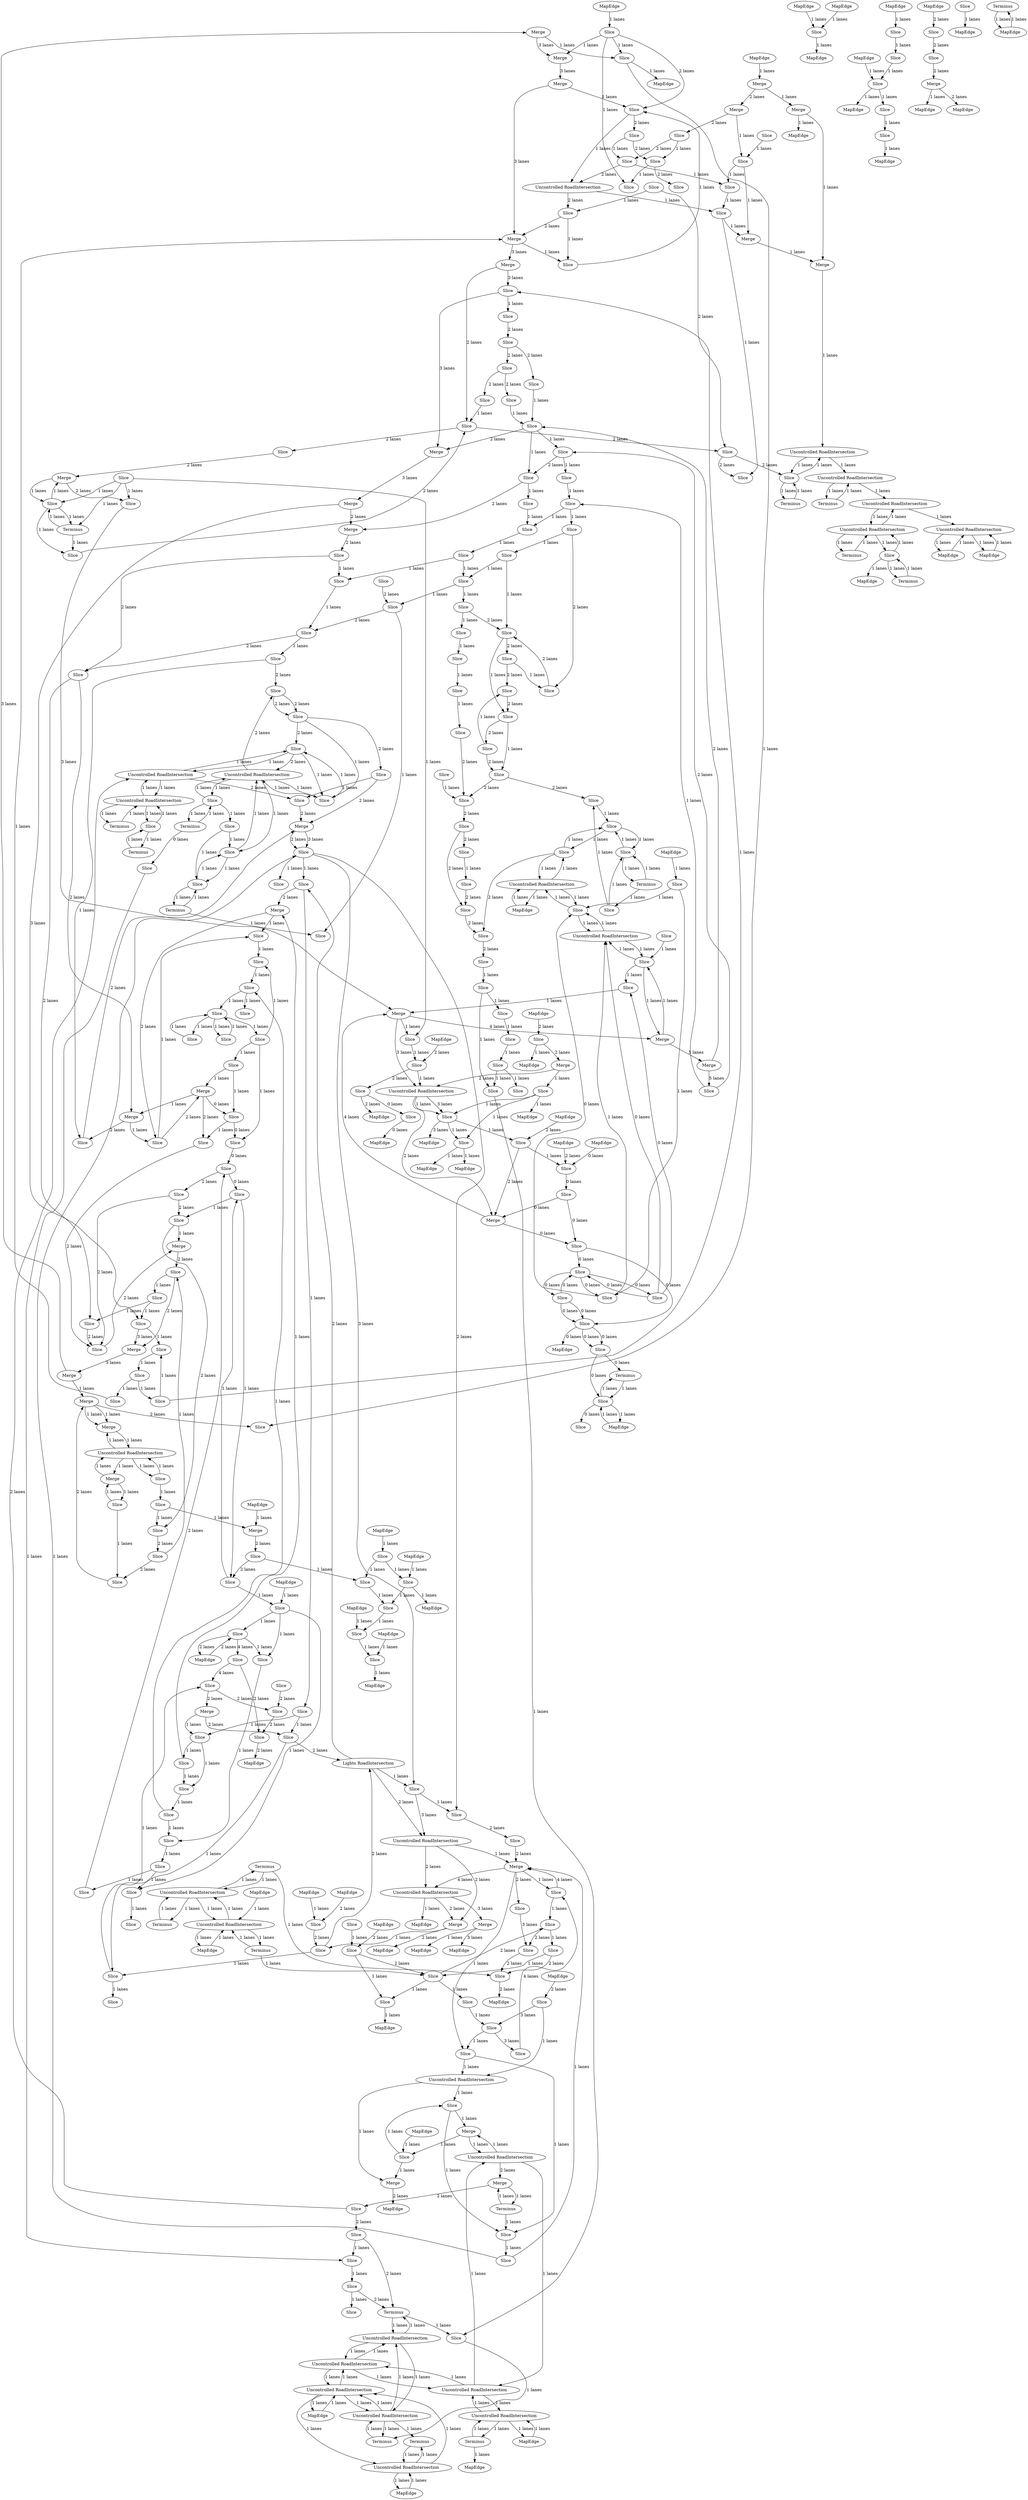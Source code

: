 digraph {
    0 [ label = "Merge" ]
    1 [ label = "MapEdge" ]
    2 [ label = "Merge" ]
    3 [ label = "Slice" ]
    4 [ label = "Lights RoadIntersection" ]
    5 [ label = "Merge" ]
    6 [ label = "Merge" ]
    7 [ label = "Merge" ]
    8 [ label = "Slice" ]
    9 [ label = "MapEdge" ]
    10 [ label = "Uncontrolled RoadIntersection" ]
    11 [ label = "Slice" ]
    12 [ label = "Slice" ]
    13 [ label = "Uncontrolled RoadIntersection" ]
    14 [ label = "Merge" ]
    15 [ label = "MapEdge" ]
    16 [ label = "MapEdge" ]
    17 [ label = "MapEdge" ]
    18 [ label = "Terminus" ]
    19 [ label = "MapEdge" ]
    20 [ label = "Slice" ]
    21 [ label = "Slice" ]
    22 [ label = "MapEdge" ]
    23 [ label = "Merge" ]
    24 [ label = "Uncontrolled RoadIntersection" ]
    25 [ label = "MapEdge" ]
    26 [ label = "Merge" ]
    27 [ label = "Slice" ]
    28 [ label = "MapEdge" ]
    29 [ label = "Slice" ]
    30 [ label = "Merge" ]
    31 [ label = "Terminus" ]
    32 [ label = "Merge" ]
    33 [ label = "Slice" ]
    34 [ label = "Uncontrolled RoadIntersection" ]
    35 [ label = "Terminus" ]
    36 [ label = "Merge" ]
    37 [ label = "Merge" ]
    38 [ label = "Uncontrolled RoadIntersection" ]
    39 [ label = "Terminus" ]
    40 [ label = "Uncontrolled RoadIntersection" ]
    41 [ label = "Terminus" ]
    42 [ label = "Merge" ]
    43 [ label = "Slice" ]
    44 [ label = "Slice" ]
    45 [ label = "Merge" ]
    46 [ label = "Terminus" ]
    47 [ label = "MapEdge" ]
    48 [ label = "Uncontrolled RoadIntersection" ]
    49 [ label = "Merge" ]
    50 [ label = "Slice" ]
    51 [ label = "Slice" ]
    52 [ label = "Merge" ]
    53 [ label = "Slice" ]
    54 [ label = "Slice" ]
    55 [ label = "Merge" ]
    56 [ label = "Slice" ]
    57 [ label = "Merge" ]
    58 [ label = "Merge" ]
    59 [ label = "Slice" ]
    60 [ label = "Slice" ]
    61 [ label = "MapEdge" ]
    62 [ label = "MapEdge" ]
    63 [ label = "MapEdge" ]
    64 [ label = "Slice" ]
    65 [ label = "Slice" ]
    66 [ label = "Slice" ]
    67 [ label = "Slice" ]
    68 [ label = "Merge" ]
    69 [ label = "Merge" ]
    70 [ label = "MapEdge" ]
    71 [ label = "Slice" ]
    72 [ label = "Slice" ]
    73 [ label = "Slice" ]
    74 [ label = "Slice" ]
    75 [ label = "Slice" ]
    76 [ label = "Uncontrolled RoadIntersection" ]
    77 [ label = "Uncontrolled RoadIntersection" ]
    78 [ label = "Uncontrolled RoadIntersection" ]
    79 [ label = "Slice" ]
    80 [ label = "MapEdge" ]
    81 [ label = "Slice" ]
    82 [ label = "Slice" ]
    83 [ label = "MapEdge" ]
    84 [ label = "Terminus" ]
    85 [ label = "MapEdge" ]
    86 [ label = "Uncontrolled RoadIntersection" ]
    87 [ label = "Terminus" ]
    88 [ label = "Uncontrolled RoadIntersection" ]
    89 [ label = "MapEdge" ]
    90 [ label = "Merge" ]
    91 [ label = "MapEdge" ]
    92 [ label = "MapEdge" ]
    93 [ label = "Slice" ]
    94 [ label = "Slice" ]
    95 [ label = "Slice" ]
    96 [ label = "Slice" ]
    97 [ label = "Uncontrolled RoadIntersection" ]
    98 [ label = "Slice" ]
    99 [ label = "MapEdge" ]
    100 [ label = "Slice" ]
    101 [ label = "Slice" ]
    102 [ label = "MapEdge" ]
    103 [ label = "Slice" ]
    104 [ label = "Slice" ]
    105 [ label = "Slice" ]
    106 [ label = "Slice" ]
    107 [ label = "Slice" ]
    108 [ label = "Slice" ]
    109 [ label = "Merge" ]
    110 [ label = "Merge" ]
    111 [ label = "Slice" ]
    112 [ label = "Slice" ]
    113 [ label = "Slice" ]
    114 [ label = "Slice" ]
    115 [ label = "Slice" ]
    116 [ label = "Slice" ]
    117 [ label = "Slice" ]
    118 [ label = "Slice" ]
    119 [ label = "Slice" ]
    120 [ label = "Slice" ]
    121 [ label = "Slice" ]
    122 [ label = "Slice" ]
    123 [ label = "Slice" ]
    124 [ label = "MapEdge" ]
    125 [ label = "MapEdge" ]
    126 [ label = "Slice" ]
    127 [ label = "MapEdge" ]
    128 [ label = "Slice" ]
    129 [ label = "Slice" ]
    130 [ label = "Merge" ]
    131 [ label = "Merge" ]
    132 [ label = "Terminus" ]
    133 [ label = "Slice" ]
    134 [ label = "Slice" ]
    135 [ label = "MapEdge" ]
    136 [ label = "MapEdge" ]
    137 [ label = "Slice" ]
    138 [ label = "Slice" ]
    139 [ label = "Slice" ]
    140 [ label = "MapEdge" ]
    141 [ label = "MapEdge" ]
    142 [ label = "Slice" ]
    143 [ label = "Slice" ]
    144 [ label = "Slice" ]
    145 [ label = "Uncontrolled RoadIntersection" ]
    146 [ label = "MapEdge" ]
    147 [ label = "Terminus" ]
    148 [ label = "MapEdge" ]
    149 [ label = "Slice" ]
    150 [ label = "Slice" ]
    151 [ label = "Slice" ]
    152 [ label = "MapEdge" ]
    153 [ label = "MapEdge" ]
    154 [ label = "Slice" ]
    155 [ label = "Slice" ]
    156 [ label = "Slice" ]
    157 [ label = "Slice" ]
    158 [ label = "MapEdge" ]
    159 [ label = "Slice" ]
    160 [ label = "Slice" ]
    161 [ label = "Terminus" ]
    162 [ label = "MapEdge" ]
    163 [ label = "Uncontrolled RoadIntersection" ]
    164 [ label = "Uncontrolled RoadIntersection" ]
    165 [ label = "Slice" ]
    166 [ label = "Slice" ]
    167 [ label = "Slice" ]
    168 [ label = "Slice" ]
    169 [ label = "Slice" ]
    170 [ label = "Slice" ]
    171 [ label = "Slice" ]
    172 [ label = "Slice" ]
    173 [ label = "Slice" ]
    174 [ label = "Slice" ]
    175 [ label = "Slice" ]
    176 [ label = "Slice" ]
    177 [ label = "Slice" ]
    178 [ label = "MapEdge" ]
    179 [ label = "Slice" ]
    180 [ label = "Uncontrolled RoadIntersection" ]
    181 [ label = "Slice" ]
    182 [ label = "Slice" ]
    183 [ label = "Uncontrolled RoadIntersection" ]
    184 [ label = "Slice" ]
    185 [ label = "MapEdge" ]
    186 [ label = "MapEdge" ]
    187 [ label = "Slice" ]
    188 [ label = "Merge" ]
    189 [ label = "Merge" ]
    190 [ label = "Slice" ]
    191 [ label = "Slice" ]
    192 [ label = "Slice" ]
    193 [ label = "Slice" ]
    194 [ label = "Slice" ]
    195 [ label = "Slice" ]
    196 [ label = "Merge" ]
    197 [ label = "Slice" ]
    198 [ label = "Slice" ]
    199 [ label = "Slice" ]
    200 [ label = "Merge" ]
    201 [ label = "Slice" ]
    202 [ label = "Uncontrolled RoadIntersection" ]
    203 [ label = "Slice" ]
    204 [ label = "Slice" ]
    205 [ label = "Slice" ]
    206 [ label = "Slice" ]
    207 [ label = "Slice" ]
    208 [ label = "Slice" ]
    209 [ label = "Slice" ]
    210 [ label = "Slice" ]
    211 [ label = "Slice" ]
    212 [ label = "Merge" ]
    213 [ label = "Slice" ]
    214 [ label = "Slice" ]
    215 [ label = "Slice" ]
    216 [ label = "MapEdge" ]
    217 [ label = "Merge" ]
    218 [ label = "MapEdge" ]
    219 [ label = "MapEdge" ]
    220 [ label = "Slice" ]
    221 [ label = "Slice" ]
    222 [ label = "Slice" ]
    223 [ label = "Slice" ]
    224 [ label = "Slice" ]
    225 [ label = "Slice" ]
    226 [ label = "Slice" ]
    227 [ label = "Slice" ]
    228 [ label = "Slice" ]
    229 [ label = "Slice" ]
    230 [ label = "Slice" ]
    231 [ label = "Slice" ]
    232 [ label = "Slice" ]
    233 [ label = "Terminus" ]
    234 [ label = "Slice" ]
    235 [ label = "Slice" ]
    236 [ label = "Slice" ]
    237 [ label = "Slice" ]
    238 [ label = "Merge" ]
    239 [ label = "Merge" ]
    240 [ label = "Slice" ]
    241 [ label = "Slice" ]
    242 [ label = "Terminus" ]
    243 [ label = "MapEdge" ]
    244 [ label = "Uncontrolled RoadIntersection" ]
    245 [ label = "Uncontrolled RoadIntersection" ]
    246 [ label = "MapEdge" ]
    247 [ label = "Slice" ]
    248 [ label = "Slice" ]
    249 [ label = "Slice" ]
    250 [ label = "Slice" ]
    251 [ label = "Slice" ]
    252 [ label = "Slice" ]
    253 [ label = "Terminus" ]
    254 [ label = "Slice" ]
    255 [ label = "Slice" ]
    256 [ label = "Uncontrolled RoadIntersection" ]
    257 [ label = "Slice" ]
    258 [ label = "Slice" ]
    259 [ label = "MapEdge" ]
    260 [ label = "MapEdge" ]
    261 [ label = "Merge" ]
    262 [ label = "Slice" ]
    263 [ label = "Slice" ]
    264 [ label = "Slice" ]
    265 [ label = "MapEdge" ]
    266 [ label = "Slice" ]
    267 [ label = "MapEdge" ]
    268 [ label = "Slice" ]
    269 [ label = "Slice" ]
    270 [ label = "Slice" ]
    271 [ label = "Slice" ]
    272 [ label = "Slice" ]
    273 [ label = "Slice" ]
    274 [ label = "Slice" ]
    275 [ label = "Slice" ]
    276 [ label = "Slice" ]
    277 [ label = "Slice" ]
    278 [ label = "Slice" ]
    279 [ label = "Slice" ]
    280 [ label = "Slice" ]
    281 [ label = "Slice" ]
    282 [ label = "Slice" ]
    283 [ label = "Slice" ]
    284 [ label = "Slice" ]
    285 [ label = "Slice" ]
    286 [ label = "Slice" ]
    287 [ label = "Slice" ]
    288 [ label = "Slice" ]
    289 [ label = "Slice" ]
    290 [ label = "Slice" ]
    291 [ label = "Slice" ]
    292 [ label = "Slice" ]
    293 [ label = "Slice" ]
    294 [ label = "Slice" ]
    295 [ label = "Slice" ]
    296 [ label = "Terminus" ]
    297 [ label = "Slice" ]
    298 [ label = "Slice" ]
    299 [ label = "Slice" ]
    300 [ label = "Slice" ]
    301 [ label = "MapEdge" ]
    302 [ label = "MapEdge" ]
    303 [ label = "Slice" ]
    304 [ label = "Slice" ]
    305 [ label = "Slice" ]
    306 [ label = "Slice" ]
    307 [ label = "Slice" ]
    308 [ label = "Slice" ]
    309 [ label = "Uncontrolled RoadIntersection" ]
    310 [ label = "Terminus" ]
    311 [ label = "Merge" ]
    312 [ label = "Slice" ]
    313 [ label = "MapEdge" ]
    314 [ label = "Slice" ]
    315 [ label = "Slice" ]
    316 [ label = "Merge" ]
    317 [ label = "Slice" ]
    318 [ label = "Slice" ]
    319 [ label = "Slice" ]
    320 [ label = "MapEdge" ]
    321 [ label = "Slice" ]
    322 [ label = "MapEdge" ]
    323 [ label = "MapEdge" ]
    324 [ label = "MapEdge" ]
    325 [ label = "Slice" ]
    326 [ label = "MapEdge" ]
    327 [ label = "Slice" ]
    328 [ label = "MapEdge" ]
    329 [ label = "Slice" ]
    330 [ label = "Slice" ]
    331 [ label = "Slice" ]
    332 [ label = "MapEdge" ]
    333 [ label = "MapEdge" ]
    334 [ label = "Slice" ]
    335 [ label = "Slice" ]
    336 [ label = "Slice" ]
    337 [ label = "Slice" ]
    338 [ label = "Slice" ]
    339 [ label = "Slice" ]
    340 [ label = "Slice" ]
    341 [ label = "Slice" ]
    342 [ label = "Slice" ]
    343 [ label = "Slice" ]
    344 [ label = "Slice" ]
    345 [ label = "Slice" ]
    346 [ label = "Slice" ]
    347 [ label = "MapEdge" ]
    348 [ label = "Slice" ]
    349 [ label = "Slice" ]
    350 [ label = "Slice" ]
    351 [ label = "Uncontrolled RoadIntersection" ]
    352 [ label = "Slice" ]
    353 [ label = "Slice" ]
    354 [ label = "Slice" ]
    355 [ label = "Slice" ]
    356 [ label = "Slice" ]
    357 [ label = "MapEdge" ]
    358 [ label = "Uncontrolled RoadIntersection" ]
    359 [ label = "Terminus" ]
    360 [ label = "Merge" ]
    361 [ label = "Slice" ]
    362 [ label = "Terminus" ]
    363 [ label = "Slice" ]
    364 [ label = "Terminus" ]
    365 [ label = "Uncontrolled RoadIntersection" ]
    366 [ label = "Slice" ]
    367 [ label = "Terminus" ]
    368 [ label = "MapEdge" ]
    369 [ label = "Slice" ]
    370 [ label = "MapEdge" ]
    371 [ label = "MapEdge" ]
    372 [ label = "Slice" ]
    373 [ label = "Slice" ]
    0 -> 66 [ label = "1 lanes" ]
    66 -> 1 [ label = "1 lanes" ]
    2 -> 283 [ label = "2 lanes" ]
    283 -> 3 [ label = "2 lanes" ]
    4 -> 247 [ label = "2 lanes" ]
    247 -> 5 [ label = "2 lanes" ]
    6 -> 7 [ label = "2 lanes" ]
    8 -> 340 [ label = "2 lanes" ]
    340 -> 9 [ label = "2 lanes" ]
    10 -> 30 [ label = "2 lanes" ]
    30 -> 11 [ label = "2 lanes" ]
    12 -> 13 [ label = "1 lanes" ]
    14 -> 36 [ label = "1 lanes" ]
    36 -> 15 [ label = "1 lanes" ]
    16 -> 348 [ label = "1 lanes" ]
    348 -> 17 [ label = "1 lanes" ]
    18 -> 138 [ label = "1 lanes" ]
    138 -> 18 [ label = "1 lanes" ]
    138 -> 19 [ label = "1 lanes" ]
    19 -> 138 [ label = "1 lanes" ]
    20 -> 21 [ label = "1 lanes" ]
    21 -> 137 [ label = "1 lanes" ]
    137 -> 22 [ label = "1 lanes" ]
    23 -> 106 [ label = "1 lanes" ]
    106 -> 220 [ label = "1 lanes" ]
    220 -> 5 [ label = "1 lanes" ]
    24 -> 25 [ label = "1 lanes" ]
    25 -> 24 [ label = "1 lanes" ]
    26 -> 60 [ label = "1 lanes" ]
    60 -> 27 [ label = "1 lanes" ]
    26 -> 293 [ label = "2 lanes" ]
    293 -> 311 [ label = "2 lanes" ]
    28 -> 29 [ label = "1 lanes" ]
    30 -> 31 [ label = "1 lanes" ]
    31 -> 30 [ label = "1 lanes" ]
    5 -> 27 [ label = "1 lanes" ]
    32 -> 236 [ label = "0 lanes" ]
    236 -> 300 [ label = "0 lanes" ]
    300 -> 107 [ label = "0 lanes" ]
    107 -> 33 [ label = "0 lanes" ]
    34 -> 35 [ label = "1 lanes" ]
    35 -> 34 [ label = "1 lanes" ]
    36 -> 37 [ label = "1 lanes" ]
    38 -> 40 [ label = "1 lanes" ]
    40 -> 38 [ label = "1 lanes" ]
    40 -> 39 [ label = "1 lanes" ]
    39 -> 40 [ label = "1 lanes" ]
    40 -> 356 [ label = "1 lanes" ]
    356 -> 40 [ label = "1 lanes" ]
    356 -> 41 [ label = "1 lanes" ]
    41 -> 356 [ label = "1 lanes" ]
    42 -> 369 [ label = "2 lanes" ]
    369 -> 43 [ label = "2 lanes" ]
    44 -> 373 [ label = "1 lanes" ]
    373 -> 221 [ label = "1 lanes" ]
    45 -> 305 [ label = "1 lanes" ]
    305 -> 183 [ label = "1 lanes" ]
    183 -> 120 [ label = "1 lanes" ]
    120 -> 110 [ label = "1 lanes" ]
    110 -> 37 [ label = "1 lanes" ]
    37 -> 309 [ label = "1 lanes" ]
    309 -> 358 [ label = "1 lanes" ]
    358 -> 38 [ label = "1 lanes" ]
    38 -> 24 [ label = "1 lanes" ]
    46 -> 86 [ label = "1 lanes" ]
    86 -> 46 [ label = "1 lanes" ]
    86 -> 34 [ label = "1 lanes" ]
    34 -> 86 [ label = "1 lanes" ]
    34 -> 47 [ label = "1 lanes" ]
    47 -> 34 [ label = "1 lanes" ]
    48 -> 49 [ label = "2 lanes" ]
    50 -> 51 [ label = "0 lanes" ]
    52 -> 53 [ label = "0 lanes" ]
    54 -> 55 [ label = "2 lanes" ]
    56 -> 229 [ label = "2 lanes" ]
    229 -> 58 [ label = "2 lanes" ]
    58 -> 118 [ label = "2 lanes" ]
    118 -> 57 [ label = "2 lanes" ]
    264 -> 58 [ label = "1 lanes" ]
    27 -> 96 [ label = "1 lanes" ]
    96 -> 223 [ label = "1 lanes" ]
    223 -> 59 [ label = "1 lanes" ]
    5 -> 60 [ label = "2 lanes" ]
    60 -> 32 [ label = "2 lanes" ]
    55 -> 61 [ label = "1 lanes" ]
    62 -> 12 [ label = "2 lanes" ]
    63 -> 64 [ label = "1 lanes" ]
    65 -> 66 [ label = "1 lanes" ]
    66 -> 67 [ label = "1 lanes" ]
    68 -> 69 [ label = "5 lanes" ]
    70 -> 29 [ label = "2 lanes" ]
    29 -> 71 [ label = "2 lanes" ]
    72 -> 257 [ label = "1 lanes" ]
    257 -> 154 [ label = "1 lanes" ]
    154 -> 73 [ label = "1 lanes" ]
    74 -> 75 [ label = "0 lanes" ]
    76 -> 145 [ label = "1 lanes" ]
    145 -> 76 [ label = "1 lanes" ]
    145 -> 77 [ label = "1 lanes" ]
    77 -> 145 [ label = "1 lanes" ]
    78 -> 79 [ label = "1 lanes" ]
    79 -> 78 [ label = "1 lanes" ]
    80 -> 20 [ label = "1 lanes" ]
    81 -> 314 [ label = "1 lanes" ]
    314 -> 82 [ label = "1 lanes" ]
    83 -> 77 [ label = "1 lanes" ]
    77 -> 83 [ label = "1 lanes" ]
    77 -> 84 [ label = "1 lanes" ]
    84 -> 77 [ label = "1 lanes" ]
    64 -> 75 [ label = "1 lanes" ]
    53 -> 193 [ label = "0 lanes" ]
    193 -> 74 [ label = "0 lanes" ]
    75 -> 78 [ label = "1 lanes" ]
    78 -> 75 [ label = "1 lanes" ]
    78 -> 85 [ label = "1 lanes" ]
    85 -> 78 [ label = "1 lanes" ]
    86 -> 87 [ label = "1 lanes" ]
    87 -> 86 [ label = "1 lanes" ]
    75 -> 88 [ label = "1 lanes" ]
    88 -> 75 [ label = "1 lanes" ]
    52 -> 196 [ label = "4 lanes" ]
    196 -> 68 [ label = "4 lanes" ]
    51 -> 89 [ label = "0 lanes" ]
    90 -> 72 [ label = "1 lanes" ]
    72 -> 258 [ label = "1 lanes" ]
    258 -> 91 [ label = "1 lanes" ]
    92 -> 73 [ label = "0 lanes" ]
    73 -> 155 [ label = "0 lanes" ]
    155 -> 53 [ label = "0 lanes" ]
    93 -> 215 [ label = "1 lanes" ]
    215 -> 94 [ label = "1 lanes" ]
    95 -> 96 [ label = "1 lanes" ]
    311 -> 262 [ label = "3 lanes" ]
    262 -> 248 [ label = "3 lanes" ]
    248 -> 48 [ label = "3 lanes" ]
    97 -> 201 [ label = "1 lanes" ]
    201 -> 97 [ label = "1 lanes" ]
    201 -> 250 [ label = "1 lanes" ]
    250 -> 201 [ label = "1 lanes" ]
    250 -> 202 [ label = "1 lanes" ]
    202 -> 250 [ label = "1 lanes" ]
    98 -> 99 [ label = "1 lanes" ]
    100 -> 101 [ label = "1 lanes" ]
    102 -> 321 [ label = "2 lanes" ]
    321 -> 90 [ label = "2 lanes" ]
    90 -> 256 [ label = "2 lanes" ]
    256 -> 52 [ label = "2 lanes" ]
    349 -> 103 [ label = "1 lanes" ]
    104 -> 181 [ label = "1 lanes" ]
    181 -> 190 [ label = "1 lanes" ]
    190 -> 105 [ label = "1 lanes" ]
    104 -> 106 [ label = "1 lanes" ]
    103 -> 107 [ label = "2 lanes" ]
    107 -> 226 [ label = "2 lanes" ]
    226 -> 264 [ label = "2 lanes" ]
    264 -> 108 [ label = "2 lanes" ]
    109 -> 113 [ label = "1 lanes" ]
    113 -> 110 [ label = "1 lanes" ]
    111 -> 122 [ label = "1 lanes" ]
    122 -> 93 [ label = "1 lanes" ]
    93 -> 111 [ label = "1 lanes" ]
    112 -> 113 [ label = "1 lanes" ]
    113 -> 114 [ label = "1 lanes" ]
    115 -> 184 [ label = "1 lanes" ]
    184 -> 116 [ label = "1 lanes" ]
    117 -> 118 [ label = "1 lanes" ]
    118 -> 231 [ label = "1 lanes" ]
    231 -> 315 [ label = "1 lanes" ]
    315 -> 111 [ label = "1 lanes" ]
    119 -> 182 [ label = "1 lanes" ]
    182 -> 114 [ label = "1 lanes" ]
    114 -> 120 [ label = "1 lanes" ]
    120 -> 121 [ label = "1 lanes" ]
    122 -> 123 [ label = "1 lanes" ]
    124 -> 42 [ label = "1 lanes" ]
    126 -> 54 [ label = "2 lanes" ]
    55 -> 127 [ label = "2 lanes" ]
    128 -> 59 [ label = "1 lanes" ]
    59 -> 128 [ label = "1 lanes" ]
    129 -> 59 [ label = "1 lanes" ]
    59 -> 129 [ label = "1 lanes" ]
    130 -> 142 [ label = "1 lanes" ]
    142 -> 131 [ label = "1 lanes" ]
    130 -> 10 [ label = "1 lanes" ]
    10 -> 130 [ label = "1 lanes" ]
    10 -> 244 [ label = "1 lanes" ]
    244 -> 10 [ label = "1 lanes" ]
    244 -> 76 [ label = "1 lanes" ]
    76 -> 244 [ label = "1 lanes" ]
    76 -> 163 [ label = "1 lanes" ]
    163 -> 76 [ label = "1 lanes" ]
    163 -> 132 [ label = "1 lanes" ]
    132 -> 163 [ label = "1 lanes" ]
    133 -> 134 [ label = "1 lanes" ]
    134 -> 135 [ label = "1 lanes" ]
    136 -> 137 [ label = "1 lanes" ]
    137 -> 133 [ label = "1 lanes" ]
    138 -> 139 [ label = "0 lanes" ]
    140 -> 34 [ label = "1 lanes" ]
    141 -> 142 [ label = "1 lanes" ]
    142 -> 363 [ label = "1 lanes" ]
    363 -> 338 [ label = "1 lanes" ]
    338 -> 317 [ label = "1 lanes" ]
    317 -> 262 [ label = "1 lanes" ]
    143 -> 144 [ label = "2 lanes" ]
    31 -> 338 [ label = "1 lanes" ]
    46 -> 144 [ label = "1 lanes" ]
    50 -> 125 [ label = "2 lanes" ]
    74 -> 88 [ label = "1 lanes" ]
    145 -> 146 [ label = "1 lanes" ]
    146 -> 145 [ label = "1 lanes" ]
    145 -> 164 [ label = "1 lanes" ]
    164 -> 145 [ label = "1 lanes" ]
    164 -> 147 [ label = "1 lanes" ]
    147 -> 164 [ label = "1 lanes" ]
    221 -> 349 [ label = "1 lanes" ]
    148 -> 24 [ label = "1 lanes" ]
    24 -> 148 [ label = "1 lanes" ]
    65 -> 149 [ label = "1 lanes" ]
    150 -> 151 [ label = "1 lanes" ]
    53 -> 194 [ label = "0 lanes" ]
    194 -> 152 [ label = "0 lanes" ]
    153 -> 154 [ label = "2 lanes" ]
    154 -> 52 [ label = "2 lanes" ]
    155 -> 52 [ label = "0 lanes" ]
    156 -> 295 [ label = "2 lanes" ]
    295 -> 7 [ label = "2 lanes" ]
    3 -> 360 [ label = "2 lanes" ]
    360 -> 157 [ label = "2 lanes" ]
    157 -> 196 [ label = "3 lanes" ]
    196 -> 256 [ label = "3 lanes" ]
    256 -> 257 [ label = "3 lanes" ]
    257 -> 158 [ label = "3 lanes" ]
    159 -> 160 [ label = "1 lanes" ]
    161 -> 162 [ label = "1 lanes" ]
    162 -> 161 [ label = "1 lanes" ]
    164 -> 163 [ label = "1 lanes" ]
    163 -> 164 [ label = "1 lanes" ]
    164 -> 84 [ label = "1 lanes" ]
    165 -> 166 [ label = "1 lanes" ]
    167 -> 354 [ label = "2 lanes" ]
    354 -> 346 [ label = "2 lanes" ]
    346 -> 168 [ label = "2 lanes" ]
    270 -> 353 [ label = "2 lanes" ]
    353 -> 169 [ label = "2 lanes" ]
    170 -> 270 [ label = "2 lanes" ]
    171 -> 170 [ label = "1 lanes" ]
    172 -> 171 [ label = "1 lanes" ]
    173 -> 172 [ label = "1 lanes" ]
    174 -> 147 [ label = "1 lanes" ]
    176 -> 175 [ label = "1 lanes" ]
    177 -> 166 [ label = "1 lanes" ]
    166 -> 174 [ label = "1 lanes" ]
    132 -> 174 [ label = "1 lanes" ]
    11 -> 176 [ label = "2 lanes" ]
    176 -> 132 [ label = "2 lanes" ]
    178 -> 14 [ label = "1 lanes" ]
    64 -> 74 [ label = "1 lanes" ]
    179 -> 23 [ label = "2 lanes" ]
    48 -> 180 [ label = "2 lanes" ]
    23 -> 181 [ label = "2 lanes" ]
    181 -> 4 [ label = "2 lanes" ]
    14 -> 109 [ label = "2 lanes" ]
    109 -> 150 [ label = "2 lanes" ]
    150 -> 182 [ label = "2 lanes" ]
    182 -> 183 [ label = "2 lanes" ]
    183 -> 184 [ label = "2 lanes" ]
    184 -> 316 [ label = "2 lanes" ]
    131 -> 185 [ label = "2 lanes" ]
    48 -> 212 [ label = "1 lanes" ]
    212 -> 337 [ label = "1 lanes" ]
    337 -> 13 [ label = "1 lanes" ]
    186 -> 255 [ label = "2 lanes" ]
    255 -> 50 [ label = "2 lanes" ]
    187 -> 355 [ label = "1 lanes" ]
    355 -> 42 [ label = "1 lanes" ]
    188 -> 189 [ label = "1 lanes" ]
    71 -> 190 [ label = "1 lanes" ]
    190 -> 179 [ label = "1 lanes" ]
    71 -> 4 [ label = "2 lanes" ]
    191 -> 193 [ label = "0 lanes" ]
    193 -> 192 [ label = "0 lanes" ]
    192 -> 88 [ label = "0 lanes" ]
    191 -> 194 [ label = "0 lanes" ]
    194 -> 195 [ label = "0 lanes" ]
    195 -> 18 [ label = "0 lanes" ]
    192 -> 82 [ label = "0 lanes" ]
    192 -> 193 [ label = "0 lanes" ]
    193 -> 191 [ label = "0 lanes" ]
    191 -> 194 [ label = "0 lanes" ]
    194 -> 195 [ label = "0 lanes" ]
    195 -> 138 [ label = "0 lanes" ]
    82 -> 196 [ label = "1 lanes" ]
    196 -> 197 [ label = "1 lanes" ]
    7 -> 159 [ label = "2 lanes" ]
    159 -> 228 [ label = "2 lanes" ]
    228 -> 26 [ label = "2 lanes" ]
    198 -> 287 [ label = "1 lanes" ]
    287 -> 199 [ label = "1 lanes" ]
    198 -> 156 [ label = "2 lanes" ]
    69 -> 285 [ label = "2 lanes" ]
    285 -> 200 [ label = "2 lanes" ]
    69 -> 198 [ label = "5 lanes" ]
    201 -> 202 [ label = "2 lanes" ]
    202 -> 207 [ label = "2 lanes" ]
    207 -> 208 [ label = "2 lanes" ]
    208 -> 201 [ label = "2 lanes" ]
    203 -> 303 [ label = "1 lanes" ]
    303 -> 204 [ label = "1 lanes" ]
    12 -> 336 [ label = "3 lanes" ]
    336 -> 205 [ label = "3 lanes" ]
    205 -> 318 [ label = "4 lanes" ]
    318 -> 212 [ label = "4 lanes" ]
    212 -> 180 [ label = "4 lanes" ]
    206 -> 207 [ label = "2 lanes" ]
    207 -> 208 [ label = "2 lanes" ]
    208 -> 209 [ label = "2 lanes" ]
    209 -> 311 [ label = "2 lanes" ]
    311 -> 262 [ label = "2 lanes" ]
    209 -> 210 [ label = "1 lanes" ]
    211 -> 212 [ label = "2 lanes" ]
    212 -> 213 [ label = "2 lanes" ]
    214 -> 144 [ label = "2 lanes" ]
    262 -> 249 [ label = "2 lanes" ]
    249 -> 211 [ label = "2 lanes" ]
    44 -> 8 [ label = "4 lanes" ]
    8 -> 179 [ label = "4 lanes" ]
    2 -> 215 [ label = "3 lanes" ]
    215 -> 200 [ label = "3 lanes" ]
    180 -> 217 [ label = "3 lanes" ]
    217 -> 216 [ label = "3 lanes" ]
    217 -> 218 [ label = "1 lanes" ]
    144 -> 219 [ label = "2 lanes" ]
    220 -> 225 [ label = "1 lanes" ]
    225 -> 222 [ label = "1 lanes" ]
    222 -> 221 [ label = "1 lanes" ]
    222 -> 223 [ label = "1 lanes" ]
    223 -> 224 [ label = "1 lanes" ]
    106 -> 225 [ label = "1 lanes" ]
    226 -> 229 [ label = "2 lanes" ]
    108 -> 117 [ label = "2 lanes" ]
    117 -> 241 [ label = "2 lanes" ]
    241 -> 189 [ label = "2 lanes" ]
    189 -> 67 [ label = "2 lanes" ]
    227 -> 289 [ label = "2 lanes" ]
    289 -> 292 [ label = "2 lanes" ]
    292 -> 228 [ label = "2 lanes" ]
    228 -> 232 [ label = "2 lanes" ]
    232 -> 229 [ label = "2 lanes" ]
    230 -> 288 [ label = "1 lanes" ]
    288 -> 269 [ label = "1 lanes" ]
    269 -> 173 [ label = "1 lanes" ]
    231 -> 232 [ label = "1 lanes" ]
    32 -> 26 [ label = "1 lanes" ]
    233 -> 234 [ label = "1 lanes" ]
    235 -> 236 [ label = "1 lanes" ]
    236 -> 56 [ label = "1 lanes" ]
    372 -> 350 [ label = "1 lanes" ]
    350 -> 237 [ label = "1 lanes" ]
    189 -> 238 [ label = "1 lanes" ]
    189 -> 238 [ label = "1 lanes" ]
    239 -> 240 [ label = "1 lanes" ]
    240 -> 239 [ label = "1 lanes" ]
    240 -> 241 [ label = "1 lanes" ]
    242 -> 245 [ label = "1 lanes" ]
    245 -> 242 [ label = "1 lanes" ]
    245 -> 243 [ label = "1 lanes" ]
    243 -> 245 [ label = "1 lanes" ]
    244 -> 245 [ label = "1 lanes" ]
    245 -> 244 [ label = "1 lanes" ]
    242 -> 246 [ label = "1 lanes" ]
    262 -> 247 [ label = "1 lanes" ]
    247 -> 104 [ label = "1 lanes" ]
    187 -> 351 [ label = "1 lanes" ]
    351 -> 187 [ label = "1 lanes" ]
    351 -> 238 [ label = "1 lanes" ]
    238 -> 351 [ label = "1 lanes" ]
    4 -> 248 [ label = "1 lanes" ]
    248 -> 249 [ label = "1 lanes" ]
    208 -> 250 [ label = "1 lanes" ]
    251 -> 175 [ label = "1 lanes" ]
    175 -> 268 [ label = "1 lanes" ]
    268 -> 252 [ label = "1 lanes" ]
    202 -> 342 [ label = "1 lanes" ]
    342 -> 202 [ label = "1 lanes" ]
    342 -> 253 [ label = "1 lanes" ]
    253 -> 342 [ label = "1 lanes" ]
    254 -> 197 [ label = "1 lanes" ]
    197 -> 255 [ label = "1 lanes" ]
    255 -> 256 [ label = "1 lanes" ]
    256 -> 257 [ label = "1 lanes" ]
    257 -> 258 [ label = "1 lanes" ]
    258 -> 259 [ label = "1 lanes" ]
    260 -> 65 [ label = "1 lanes" ]
    65 -> 261 [ label = "1 lanes" ]
    262 -> 263 [ label = "1 lanes" ]
    43 -> 372 [ label = "1 lanes" ]
    372 -> 44 [ label = "1 lanes" ]
    33 -> 264 [ label = "1 lanes" ]
    43 -> 33 [ label = "1 lanes" ]
    33 -> 43 [ label = "1 lanes" ]
    265 -> 266 [ label = "1 lanes" ]
    180 -> 267 [ label = "1 lanes" ]
    180 -> 49 [ label = "2 lanes" ]
    202 -> 343 [ label = "1 lanes" ]
    343 -> 202 [ label = "1 lanes" ]
    343 -> 345 [ label = "1 lanes" ]
    345 -> 343 [ label = "1 lanes" ]
    345 -> 233 [ label = "1 lanes" ]
    233 -> 345 [ label = "1 lanes" ]
    253 -> 251 [ label = "0 lanes" ]
    268 -> 132 [ label = "2 lanes" ]
    269 -> 273 [ label = "2 lanes" ]
    273 -> 278 [ label = "2 lanes" ]
    278 -> 277 [ label = "2 lanes" ]
    277 -> 280 [ label = "2 lanes" ]
    280 -> 276 [ label = "2 lanes" ]
    276 -> 274 [ label = "2 lanes" ]
    274 -> 270 [ label = "2 lanes" ]
    271 -> 270 [ label = "1 lanes" ]
    272 -> 273 [ label = "1 lanes" ]
    280 -> 274 [ label = "1 lanes" ]
    274 -> 275 [ label = "2 lanes" ]
    276 -> 277 [ label = "1 lanes" ]
    278 -> 279 [ label = "1 lanes" ]
    273 -> 280 [ label = "1 lanes" ]
    281 -> 279 [ label = "2 lanes" ]
    279 -> 273 [ label = "2 lanes" ]
    282 -> 283 [ label = "1 lanes" ]
    284 -> 285 [ label = "1 lanes" ]
    285 -> 156 [ label = "1 lanes" ]
    156 -> 286 [ label = "1 lanes" ]
    286 -> 287 [ label = "1 lanes" ]
    287 -> 281 [ label = "1 lanes" ]
    281 -> 272 [ label = "1 lanes" ]
    272 -> 288 [ label = "1 lanes" ]
    288 -> 289 [ label = "1 lanes" ]
    289 -> 234 [ label = "1 lanes" ]
    290 -> 304 [ label = "2 lanes" ]
    304 -> 282 [ label = "2 lanes" ]
    291 -> 199 [ label = "1 lanes" ]
    199 -> 230 [ label = "1 lanes" ]
    230 -> 160 [ label = "1 lanes" ]
    160 -> 292 [ label = "1 lanes" ]
    292 -> 206 [ label = "1 lanes" ]
    206 -> 293 [ label = "1 lanes" ]
    294 -> 285 [ label = "1 lanes" ]
    285 -> 295 [ label = "1 lanes" ]
    295 -> 291 [ label = "1 lanes" ]
    94 -> 290 [ label = "2 lanes" ]
    290 -> 294 [ label = "2 lanes" ]
    296 -> 299 [ label = "1 lanes" ]
    299 -> 296 [ label = "1 lanes" ]
    299 -> 297 [ label = "1 lanes" ]
    297 -> 299 [ label = "1 lanes" ]
    297 -> 79 [ label = "1 lanes" ]
    79 -> 297 [ label = "1 lanes" ]
    296 -> 298 [ label = "1 lanes" ]
    298 -> 275 [ label = "1 lanes" ]
    275 -> 297 [ label = "1 lanes" ]
    298 -> 299 [ label = "1 lanes" ]
    95 -> 300 [ label = "1 lanes" ]
    213 -> 214 [ label = "3 lanes" ]
    235 -> 32 [ label = "1 lanes" ]
    4 -> 48 [ label = "2 lanes" ]
    49 -> 301 [ label = "2 lanes" ]
    49 -> 71 [ label = "1 lanes" ]
    302 -> 303 [ label = "2 lanes" ]
    303 -> 334 [ label = "2 lanes" ]
    334 -> 319 [ label = "2 lanes" ]
    319 -> 214 [ label = "2 lanes" ]
    304 -> 284 [ label = "2 lanes" ]
    123 -> 316 [ label = "1 lanes" ]
    316 -> 116 [ label = "1 lanes" ]
    116 -> 305 [ label = "1 lanes" ]
    306 -> 283 [ label = "2 lanes" ]
    115 -> 307 [ label = "2 lanes" ]
    307 -> 121 [ label = "2 lanes" ]
    65 -> 305 [ label = "2 lanes" ]
    305 -> 119 [ label = "2 lanes" ]
    119 -> 151 [ label = "2 lanes" ]
    151 -> 308 [ label = "2 lanes" ]
    151 -> 149 [ label = "1 lanes" ]
    309 -> 312 [ label = "1 lanes" ]
    312 -> 309 [ label = "1 lanes" ]
    312 -> 310 [ label = "1 lanes" ]
    310 -> 312 [ label = "1 lanes" ]
    210 -> 311 [ label = "2 lanes" ]
    11 -> 97 [ label = "2 lanes" ]
    97 -> 210 [ label = "2 lanes" ]
    283 -> 307 [ label = "2 lanes" ]
    307 -> 312 [ label = "2 lanes" ]
    313 -> 126 [ label = "2 lanes" ]
    32 -> 56 [ label = "2 lanes" ]
    88 -> 314 [ label = "1 lanes" ]
    314 -> 88 [ label = "1 lanes" ]
    314 -> 68 [ label = "1 lanes" ]
    68 -> 314 [ label = "1 lanes" ]
    6 -> 315 [ label = "3 lanes" ]
    315 -> 57 [ label = "3 lanes" ]
    200 -> 6 [ label = "3 lanes" ]
    261 -> 45 [ label = "3 lanes" ]
    45 -> 316 [ label = "3 lanes" ]
    0 -> 261 [ label = "3 lanes" ]
    57 -> 188 [ label = "3 lanes" ]
    188 -> 0 [ label = "3 lanes" ]
    317 -> 212 [ label = "1 lanes" ]
    212 -> 318 [ label = "1 lanes" ]
    318 -> 319 [ label = "1 lanes" ]
    319 -> 143 [ label = "1 lanes" ]
    143 -> 334 [ label = "1 lanes" ]
    334 -> 204 [ label = "1 lanes" ]
    204 -> 320 [ label = "1 lanes" ]
    95 -> 235 [ label = "1 lanes" ]
    59 -> 95 [ label = "1 lanes" ]
    316 -> 2 [ label = "3 lanes" ]
    321 -> 322 [ label = "1 lanes" ]
    72 -> 323 [ label = "1 lanes" ]
    324 -> 330 [ label = "1 lanes" ]
    330 -> 325 [ label = "1 lanes" ]
    326 -> 331 [ label = "1 lanes" ]
    331 -> 327 [ label = "1 lanes" ]
    328 -> 329 [ label = "1 lanes" ]
    330 -> 331 [ label = "1 lanes" ]
    331 -> 332 [ label = "1 lanes" ]
    333 -> 73 [ label = "2 lanes" ]
    35 -> 334 [ label = "1 lanes" ]
    334 -> 335 [ label = "1 lanes" ]
    335 -> 336 [ label = "1 lanes" ]
    336 -> 337 [ label = "1 lanes" ]
    337 -> 338 [ label = "1 lanes" ]
    339 -> 341 [ label = "2 lanes" ]
    341 -> 340 [ label = "2 lanes" ]
    179 -> 341 [ label = "2 lanes" ]
    342 -> 344 [ label = "1 lanes" ]
    344 -> 343 [ label = "1 lanes" ]
    344 -> 345 [ label = "1 lanes" ]
    79 -> 346 [ label = "2 lanes" ]
    347 -> 348 [ label = "1 lanes" ]
    349 -> 350 [ label = "1 lanes" ]
    239 -> 351 [ label = "1 lanes" ]
    351 -> 239 [ label = "1 lanes" ]
    101 -> 165 [ label = "1 lanes" ]
    165 -> 352 [ label = "1 lanes" ]
    353 -> 354 [ label = "2 lanes" ]
    169 -> 167 [ label = "1 lanes" ]
    168 -> 177 [ label = "1 lanes" ]
    177 -> 100 [ label = "1 lanes" ]
    355 -> 108 [ label = "1 lanes" ]
    254 -> 361 [ label = "1 lanes" ]
    361 -> 306 [ label = "1 lanes" ]
    254 -> 362 [ label = "1 lanes" ]
    362 -> 306 [ label = "1 lanes" ]
    254 -> 157 [ label = "1 lanes" ]
    356 -> 357 [ label = "1 lanes" ]
    358 -> 359 [ label = "1 lanes" ]
    359 -> 358 [ label = "1 lanes" ]
    360 -> 361 [ label = "1 lanes" ]
    361 -> 360 [ label = "1 lanes" ]
    361 -> 362 [ label = "1 lanes" ]
    362 -> 361 [ label = "1 lanes" ]
    13 -> 363 [ label = "1 lanes" ]
    363 -> 130 [ label = "1 lanes" ]
    13 -> 131 [ label = "1 lanes" ]
    97 -> 365 [ label = "1 lanes" ]
    365 -> 97 [ label = "1 lanes" ]
    365 -> 364 [ label = "1 lanes" ]
    364 -> 365 [ label = "1 lanes" ]
    365 -> 366 [ label = "1 lanes" ]
    366 -> 365 [ label = "1 lanes" ]
    366 -> 367 [ label = "1 lanes" ]
    367 -> 366 [ label = "1 lanes" ]
    368 -> 44 [ label = "2 lanes" ]
    44 -> 368 [ label = "2 lanes" ]
    369 -> 325 [ label = "1 lanes" ]
    325 -> 327 [ label = "1 lanes" ]
    327 -> 329 [ label = "1 lanes" ]
    329 -> 266 [ label = "1 lanes" ]
    266 -> 370 [ label = "1 lanes" ]
    371 -> 372 [ label = "1 lanes" ]
    372 -> 373 [ label = "1 lanes" ]
}
